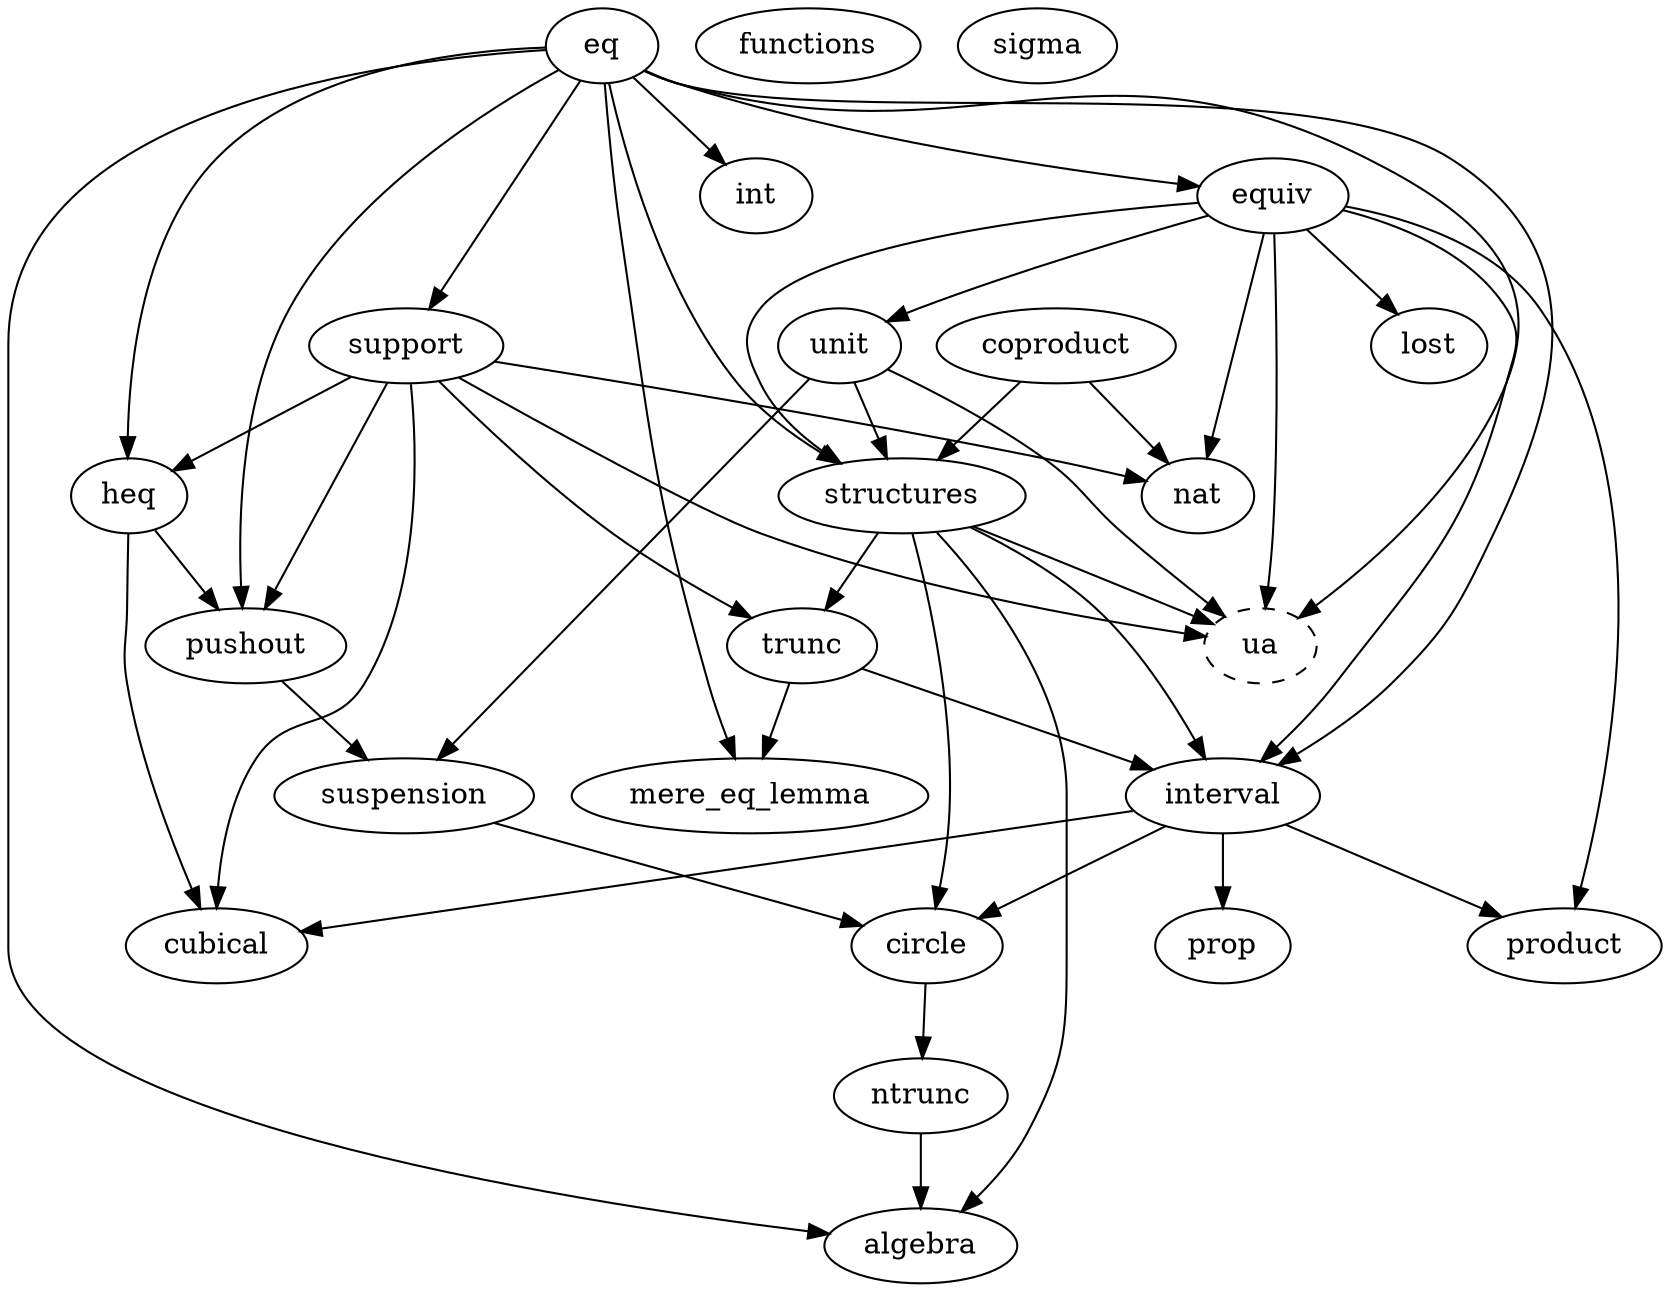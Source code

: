 digraph dependency_map {
  ntrunc -> algebra
  structures -> algebra
  eq -> algebra

  suspension -> circle
  structures -> circle
  interval -> circle

  interval -> cubical
  heq -> cubical
  support -> cubical

  eq -> heq
  support -> heq

  eq -> equiv
  eq -> int

  trunc -> interval
  eq -> interval
  structures -> interval
  equiv -> interval

  eq -> mere_eq_lemma
  trunc -> mere_eq_lemma

  circle -> ntrunc

  equiv -> product
  interval -> product

  interval -> prop

  heq -> pushout
  eq -> pushout
  support -> pushout

  unit -> structures
  equiv -> structures
  eq -> structures
  coproduct -> structures

  eq -> support

  pushout -> suspension
  unit -> suspension

  structures -> trunc
  support -> trunc

  ua [style=dashed]
  equiv -> ua
  eq -> ua
  structures -> ua
  unit -> ua
  support -> ua

  equiv -> unit

  equiv -> nat
  coproduct -> nat
  support -> nat

  equiv -> lost

  functions
  sigma
}